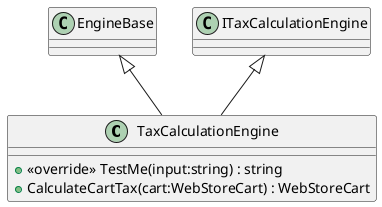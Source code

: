 @startuml
class TaxCalculationEngine {
    + <<override>> TestMe(input:string) : string
    + CalculateCartTax(cart:WebStoreCart) : WebStoreCart
}
EngineBase <|-- TaxCalculationEngine
ITaxCalculationEngine <|-- TaxCalculationEngine
@enduml
